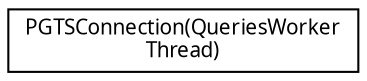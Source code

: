 digraph "Graphical Class Hierarchy"
{
  edge [fontname="LucidaGrande",fontsize="10",labelfontname="LucidaGrande",labelfontsize="10"];
  node [fontname="LucidaGrande",fontsize="10",shape=record];
  rankdir="LR";
  Node1 [label="PGTSConnection(QueriesWorker\lThread)",height=0.2,width=0.4,color="black", fillcolor="white", style="filled",URL="$category_p_g_t_s_connection_07_queries_worker_thread_08.html"];
}
